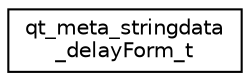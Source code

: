 digraph "Graphical Class Hierarchy"
{
  edge [fontname="Helvetica",fontsize="10",labelfontname="Helvetica",labelfontsize="10"];
  node [fontname="Helvetica",fontsize="10",shape=record];
  rankdir="LR";
  Node1 [label="qt_meta_stringdata\l_delayForm_t",height=0.2,width=0.4,color="black", fillcolor="white", style="filled",URL="$structqt__meta__stringdata__delay_form__t.html"];
}
